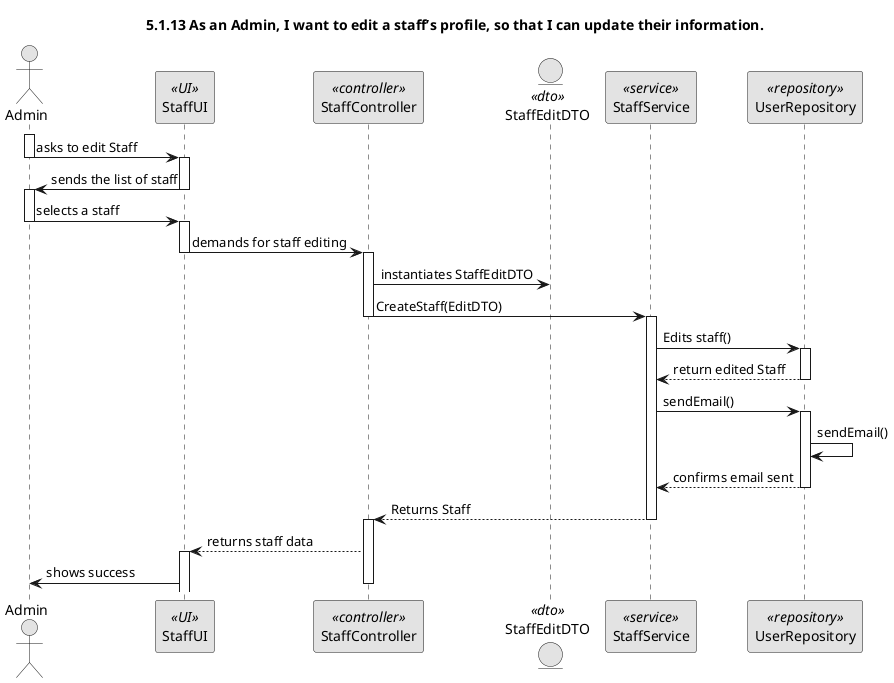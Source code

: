 ﻿@startuml
skinparam monochrome true
skinparam packageStyle rectangle
skinparam shadowing false

title 5.1.13 As an Admin, I want to edit a staff’s profile, so that I can update their information.

actor "Admin" as Admin
participant "StaffUI" as UI <<UI>>
participant "StaffController" as Controller <<controller>>
entity "StaffEditDTO" as EditDTO <<dto>>
participant "StaffService" as Service <<service>>
participant "UserRepository" as Repo <<repository>>


activate Admin
    Admin -> UI : asks to edit Staff
    deactivate Admin
    activate UI
            UI -> Admin : sends the list of staff
    deactivate UI
    activate Admin
            Admin -> UI : selects a staff
            deactivate Admin
    activate UI
UI -> Controller: demands for staff editing 
deactivate UI
activate Controller
    Controller -> EditDTO: instantiates StaffEditDTO
    Controller -> Service: CreateStaff(EditDTO)
    deactivate Controller
    activate Service
 
        Service -> Repo: Edits staff()
        activate Repo
        Repo --> Service: return edited Staff 
        deactivate Repo
        Service -> Repo: sendEmail()
        activate Repo
        Repo->Repo:sendEmail()
        Repo --> Service: confirms email sent
        deactivate Repo           
        Service --> Controller : Returns Staff
        deactivate Service
        activate Controller
        
        
Controller --> UI: returns staff data
activate UI
UI->Admin : shows success
deactivate Controller

@enduml